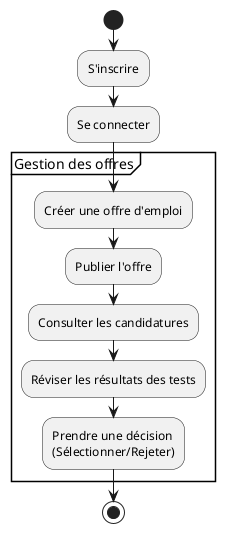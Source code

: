 @startuml
|Recruteur|
start
:S'inscrire;
:Se connecter;
|Recruteur|
partition "Gestion des offres" {
  :Créer une offre d'emploi;
  :Publier l'offre;
  :Consulter les candidatures;
  :Réviser les résultats des tests;
  :Prendre une décision
  (Sélectionner/Rejeter);
}
stop
@enduml